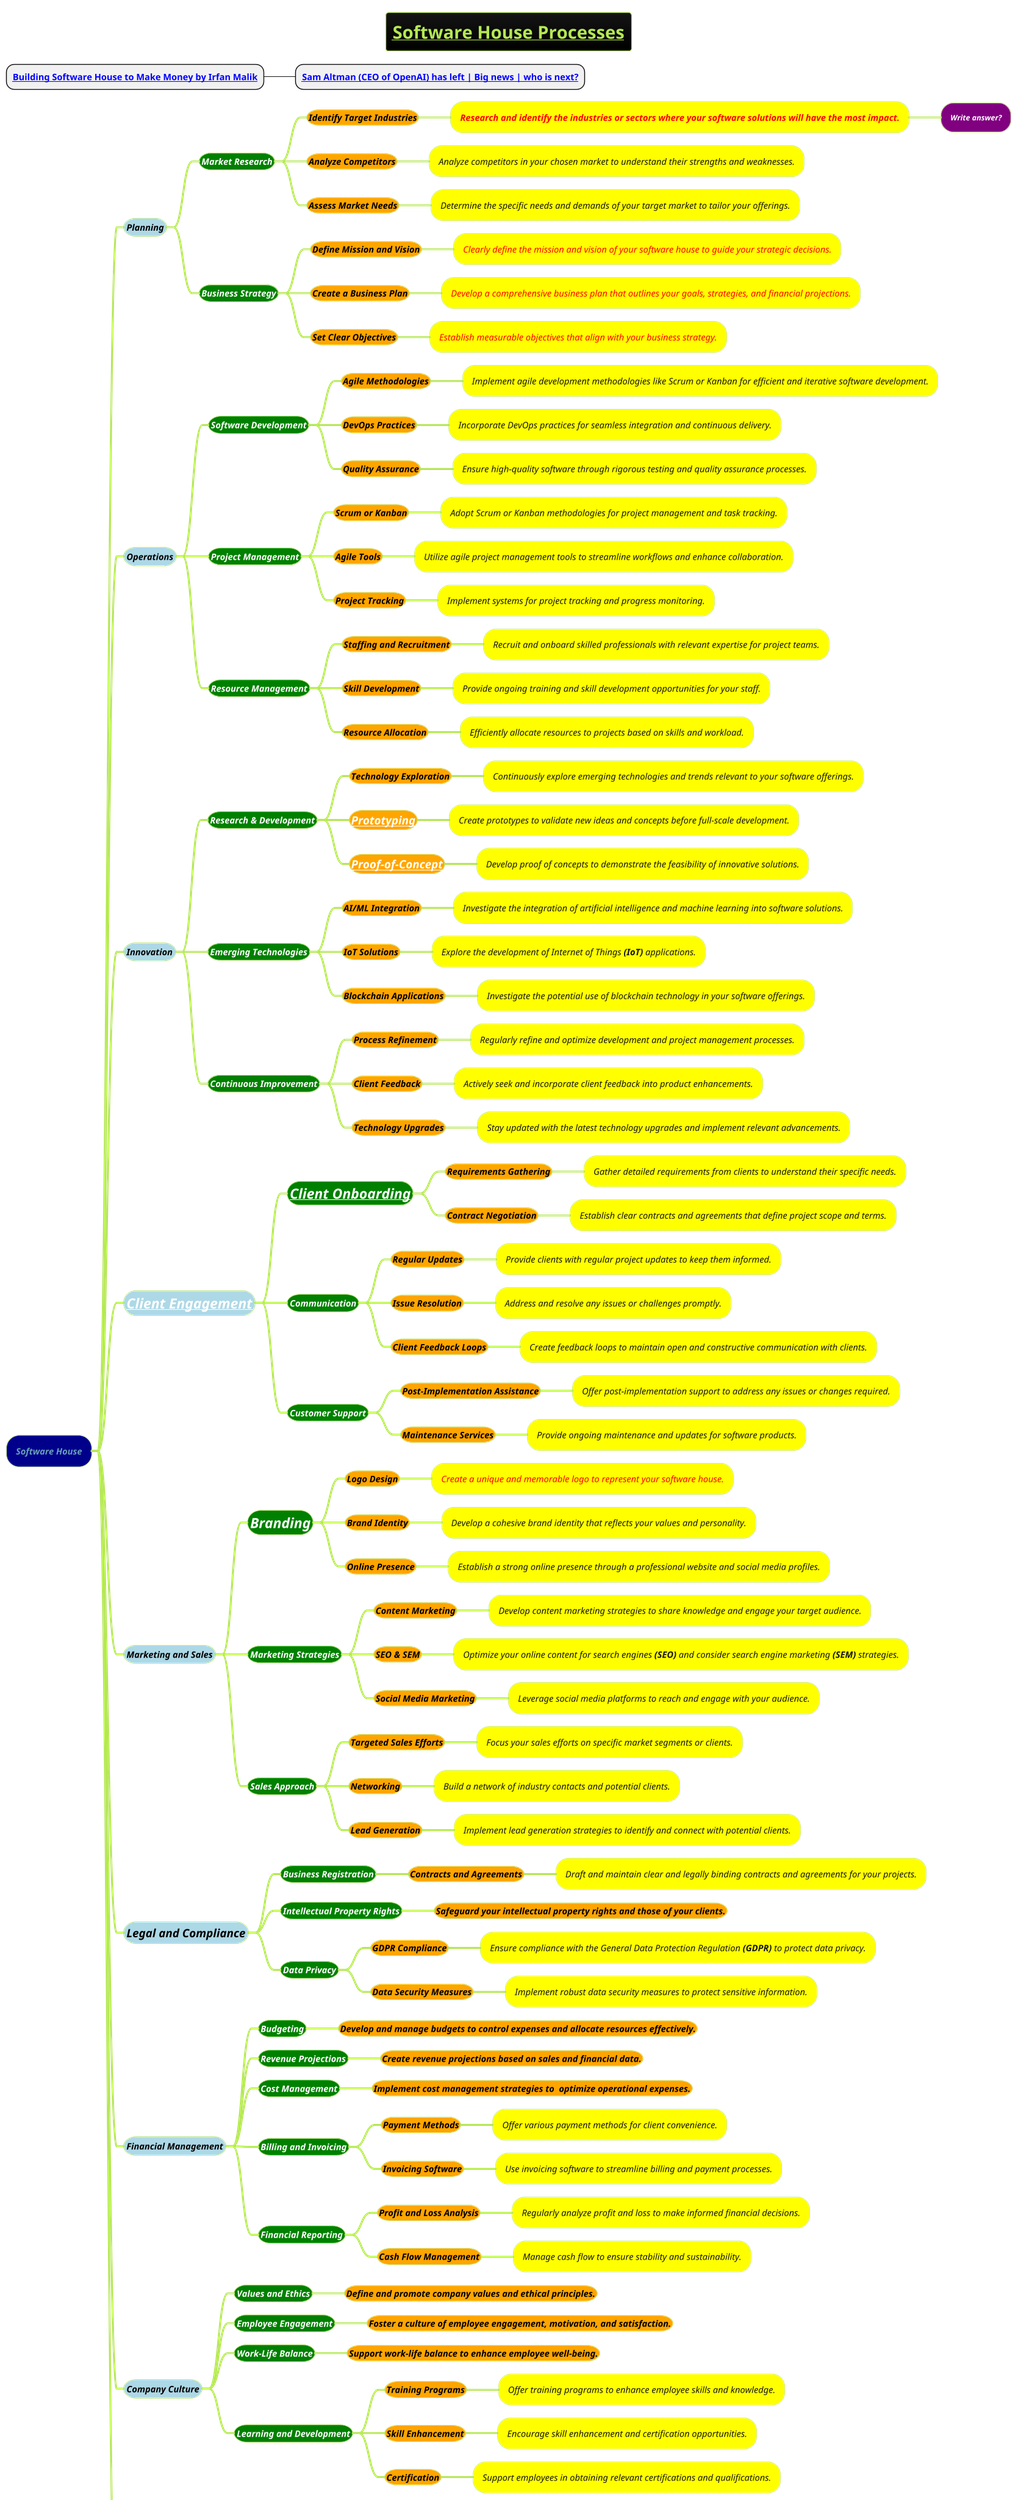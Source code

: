 @startmindmap
title =__Software House Processes__
* <b>[[https://www.youtube.com/watch?v=YSs4r95C_Dc&ab_channel=IrfanMalik Building Software House to Make Money by Irfan Malik]]
** <b>[[https://www.youtube.com/watch?v=OxpNNqdCug8&ab_channel=IrfanMalik Sam Altman (CEO of OpenAI) has left | Big news | who is next?]]
!theme hacker

*[#darkblue] <i><size:14>Software House
**[#lightblue] <i><size:14><color #black>Planning
***[#green] <i><size:14><color #white>**Market Research**
****[#orange] <i><size:14><color #black>**Identify Target Industries**
*****[#yellow] <i><size:14><color #red>**Research and identify the industries or sectors where your software solutions will have the most impact.**
******[#purple] <i><size:12><color #white>**Write answer?**
****[#orange] <i><size:14><color #black>**Analyze Competitors**
*****[#yellow] <i><size:14>Analyze competitors in your chosen market to understand their strengths and weaknesses.
****[#orange] <i><size:14><color #black>**Assess Market Needs**
*****[#yellow] <i><size:14>Determine the specific needs and demands of your target market to tailor your offerings.

***[#green] <i><size:14><color #white>**Business Strategy**
****[#orange] <i><size:14><color #black>**Define Mission and Vision**
*****[#yellow] <i><size:14><color #red>Clearly define the mission and vision of your software house to guide your strategic decisions.
****[#orange] <i><size:14><color #black>**Create a Business Plan**
*****[#yellow] <i><size:14><color #red>Develop a comprehensive business plan that outlines your goals, strategies, and financial projections.
****[#orange] <i><size:14><color #black>**Set Clear Objectives**
*****[#yellow] <i><size:14><color #red>Establish measurable objectives that align with your business strategy.

**[#lightblue] <i><size:14><color #black>Operations
***[#green] <i><size:14><color #white>**Software Development**
****[#orange] <i><size:14><color #black>**Agile Methodologies**
*****[#yellow] <i><size:14>Implement agile development methodologies like Scrum or Kanban for efficient and iterative software development.
****[#orange] <i><size:14><color #black>**DevOps Practices**
*****[#yellow] <i><size:14>Incorporate DevOps practices for seamless integration and continuous delivery.
****[#orange] <i><size:14><color #black>**Quality Assurance**
*****[#yellow] <i><size:14>Ensure high-quality software through rigorous testing and quality assurance processes.

***[#green] <i><size:14><color #white>**Project Management**
****[#orange] <i><size:14><color #black>**Scrum or Kanban**
*****[#yellow] <i><size:14>Adopt Scrum or Kanban methodologies for project management and task tracking.
****[#orange] <i><size:14><color #black>**Agile Tools**
*****[#yellow] <i><size:14>Utilize agile project management tools to streamline workflows and enhance collaboration.
****[#orange] <i><size:14><color #black>**Project Tracking**
*****[#yellow] <i><size:14>Implement systems for project tracking and progress monitoring.

***[#green] <i><size:14><color #white>**Resource Management**
****[#orange] <i><size:14><color #black>**Staffing and Recruitment**
*****[#yellow] <i><size:14>Recruit and onboard skilled professionals with relevant expertise for project teams.
****[#orange] <i><size:14><color #black>**Skill Development**
*****[#yellow] <i><size:14>Provide ongoing training and skill development opportunities for your staff.
****[#orange] <i><size:14><color #black>**Resource Allocation**
*****[#yellow] <i><size:14>Efficiently allocate resources to projects based on skills and workload.

**[#lightblue] <i><size:14><color #black>Innovation
***[#green] <i><size:14><color #white>**Research & Development**
****[#orange] <i><size:14><color #black>**Technology Exploration**
*****[#yellow] <i><size:14>Continuously explore emerging technologies and trends relevant to your software offerings.
****[#orange] <i><size:18><color #black>**[[../1-Requirement-Engineering/MVP-PoC-and-case-study/Prototyping.puml Prototyping]]**
*****[#yellow] <i><size:14>Create prototypes to validate new ideas and concepts before full-scale development.
****[#orange] <i><size:18><color #black><b>[[../1-Requirement-Engineering/MVP-PoC-and-case-study/Proof-of-Concept.puml Proof-of-Concept]]
*****[#yellow] <i><size:14>Develop proof of concepts to demonstrate the feasibility of innovative solutions.

***[#green] <i><size:14><color #white>**Emerging Technologies**
****[#orange] <i><size:14><color #black>**AI/ML Integration**
*****[#yellow] <i><size:14>Investigate the integration of artificial intelligence and machine learning into software solutions.
****[#orange] <i><size:14><color #black>**IoT Solutions**
*****[#yellow] <i><size:14>Explore the development of Internet of Things **(IoT)** applications.
****[#orange] <i><size:14><color #black>**Blockchain Applications**
*****[#yellow] <i><size:14>Investigate the potential use of blockchain technology in your software offerings.

***[#green] <i><size:14><color #white>**Continuous Improvement**
****[#orange] <i><size:14><color #black>**Process Refinement**
*****[#yellow] <i><size:14>Regularly refine and optimize development and project management processes.
****[#orange] <i><size:14><color #black>**Client Feedback**
*****[#yellow] <i><size:14>Actively seek and incorporate client feedback into product enhancements.
****[#orange] <i><size:14><color #black>**Technology Upgrades**
*****[#yellow] <i><size:14>Stay updated with the latest technology upgrades and implement relevant advancements.

**[#lightblue] <i><size:22><color #d><b>[[docs/1-business-analyst/client-management/Helping-Clients-Make-Money-Save-Money-and-Save-Time.puml Client Engagement]]
***[#green] <i><size:22><color #white>**[[docs/1-business-analyst/client-management/2-types-of-client.puml Client Onboarding]]**
****[#orange] <i><size:14><color #black>**Requirements Gathering**
*****[#yellow] <i><size:14>Gather detailed requirements from clients to understand their specific needs.
****[#orange] <i><size:14><color #black>**Contract Negotiation**
*****[#yellow] <i><size:14>Establish clear contracts and agreements that define project scope and terms.

***[#green] <i><size:14><color #white>**Communication**
****[#orange] <i><size:14><color #black>**Regular Updates**
*****[#yellow] <i><size:14>Provide clients with regular project updates to keep them informed.
****[#orange] <i><size:14><color #black>**Issue Resolution**
*****[#yellow] <i><size:14>Address and resolve any issues or challenges promptly.
****[#orange] <i><size:14><color #black>**Client Feedback Loops**
*****[#yellow] <i><size:14>Create feedback loops to maintain open and constructive communication with clients.

***[#green] <i><size:14><color #white>**Customer Support**
****[#orange] <i><size:14><color #black>**Post-Implementation Assistance**
*****[#yellow] <i><size:14>Offer post-implementation support to address any issues or changes required.
****[#orange] <i><size:14><color #black>**Maintenance Services**
*****[#yellow] <i><size:14>Provide ongoing maintenance and updates for software products.

**[#lightblue] <i><size:14><color #black>Marketing and Sales
***[#green] <i><size:22><color #white>**Branding**
****[#orange] <i><size:14><color #black>**Logo Design**
*****[#yellow] <i><size:14><color #red>Create a unique and memorable logo to represent your software house.
****[#orange] <i><size:14><color #black>**Brand Identity**
*****[#yellow] <i><size:14>Develop a cohesive brand identity that reflects your values and personality.
****[#orange] <i><size:14><color #black>**Online Presence**
*****[#yellow] <i><size:14>Establish a strong online presence through a professional website and social media profiles.

***[#green] <i><size:14><color #white>**Marketing Strategies**
****[#orange] <i><size:14><color #black>**Content Marketing**
*****[#yellow] <i><size:14>Develop content marketing strategies to share knowledge and engage your target audience.
****[#orange] <i><size:14><color #black>**SEO & SEM**
*****[#yellow] <i><size:14>Optimize your online content for search engines **(SEO)** and consider search engine marketing **(SEM)** strategies.
****[#orange] <i><size:14><color #black>**Social Media Marketing**
*****[#yellow] <i><size:14>Leverage social media platforms to reach and engage with your audience.

***[#green] <i><size:14><color #white>**Sales Approach**
****[#orange] <i><size:14><color #black>**Targeted Sales Efforts**
*****[#yellow] <i><size:14>Focus your sales efforts on specific market segments or clients.
****[#orange] <i><size:14><color #black>**Networking**
*****[#yellow] <i><size:14>Build a network of industry contacts and potential clients.
****[#orange] <i><size:14><color #black>**Lead Generation**
*****[#yellow] <i><size:14>Implement lead generation strategies to identify and connect with potential clients.

**[#lightblue] <i><size:18><color #black>Legal and Compliance
***[#green] <i><size:14><color #white>**Business Registration**
****[#orange] <i><size:14><color #black>**Contracts and Agreements**
*****[#yellow] <i><size:14>Draft and maintain clear and legally binding contracts and agreements for your projects.
***[#green] <i><size:14><color #white>**Intellectual Property Rights**
****[#orange] <i><size:14><color #black>**Safeguard your intellectual property rights and those of your clients.**

***[#green] <i><size:14><color #white>**Data Privacy**
****[#orange] <i><size:14><color #black>**GDPR Compliance**
*****[#yellow] <i><size:14>Ensure compliance with the General Data Protection Regulation **(GDPR)** to protect data privacy.
****[#orange] <i><size:14><color #black>**Data Security Measures**
*****[#yellow] <i><size:14>Implement robust data security measures to protect sensitive information.

**[#lightblue] <i><size:14><color #black>Financial Management
***[#green] <i><size:14><color #white>**Budgeting**
****[#orange] <i><size:14><color #black>**Develop and manage budgets to control expenses and allocate resources effectively.**
***[#green] <i><size:14><color #white>**Revenue Projections**
****[#orange] <i><size:14><color #black>**Create revenue projections based on sales and financial data.**
***[#green] <i><size:14><color #white>**Cost Management**
****[#orange] <i><size:14><color #black>**Implement cost management strategies to  optimize operational expenses.**

***[#green] <i><size:14><color #white>**Billing and Invoicing**
****[#orange] <i><size:14><color #black>**Payment Methods**
*****[#yellow] <i><size:14>Offer various payment methods for client convenience.
****[#orange] <i><size:14><color #black>**Invoicing Software**
*****[#yellow] <i><size:14>Use invoicing software to streamline billing and payment processes.

***[#green] <i><size:14><color #white>**Financial Reporting**
****[#orange] <i><size:14><color #black>**Profit and Loss Analysis**
*****[#yellow] <i><size:14>Regularly analyze profit and loss to make informed financial decisions.
****[#orange] <i><size:14><color #black>**Cash Flow Management**
*****[#yellow] <i><size:14>Manage cash flow to ensure stability and sustainability.

**[#lightblue] <i><size:14><color #black>Company Culture
***[#green] <i><size:14><color #white>**Values and Ethics**
****[#orange] <i><size:14><color #black>**Define and promote company values and ethical principles.**
***[#green] <i><size:14><color #white>**Employee Engagement**
****[#orange] <i><size:14><color #black>**Foster a culture of employee engagement, motivation, and satisfaction.**
***[#green] <i><size:14><color #white>**Work-Life Balance**
****[#orange] <i><size:14><color #black>**Support work-life balance to enhance employee well-being.**

***[#green] <i><size:14><color #white>**Learning and Development**
****[#orange] <i><size:14><color #black>**Training Programs**
*****[#yellow] <i><size:14>Offer training programs to enhance employee skills and knowledge.
****[#orange] <i><size:14><color #black>**Skill Enhancement**
*****[#yellow] <i><size:14>Encourage skill enhancement and certification opportunities.
****[#orange] <i><size:14><color #black>**Certification**
*****[#yellow] <i><size:14>Support employees in obtaining relevant certifications and qualifications.

**[#lightblue] <i><size:14><color #black>Growth and Expansion
***[#green] <i><size:14><color #white>**Scaling**
****[#orange] <i><size:14><color #black>**Expanding Services**
*****[#yellow] <i><size:14>Consider expanding the range of services offered to diversify revenue streams.
****[#orange] <i><size:14><color #black>**Global Reach**
*****[#yellow] <i><size:14>Explore opportunities for expanding your software house's global presence.

***[#green] <i><size:14><color #white>**Strategic Partnerships**
****[#orange] <i><size:14><color #black>**Alliances**
*****[#yellow] <i><size:14>Form alliances and partnerships with other companies to enhance capabilities.
****[#orange] <i><size:14><color #black>**Collaborations**
*****[#yellow] <i><size:14>Collaborate on projects or initiatives with strategic partners.
****[#orange] <i><size:14><color #black>**Joint Ventures**
*****[#yellow] <i><size:14>Explore joint ventures for specialized projects or market entry.

***[#green] <i><size:14><color #white>**Diversification**
****[#orange] <i><size:14><color #black>**Entering New Markets**
*****[#yellow] <i><size:14>Consider entering new geographical markets or industries.
****[#orange] <i><size:14><color #black>**Exploring Different Industries**
*****[#yellow] <i><size:14>Explore opportunities in industries different from your current focus.

@endmindmap


